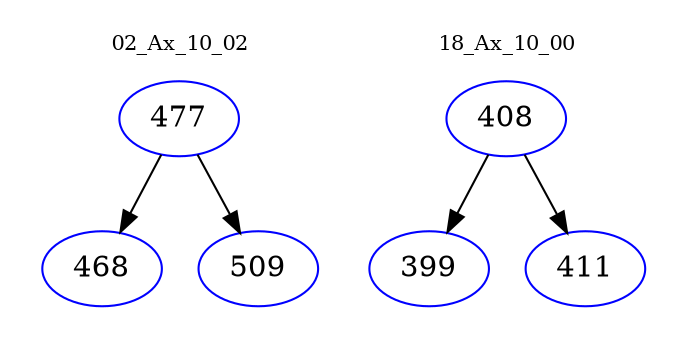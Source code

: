 digraph{
subgraph cluster_0 {
color = white
label = "02_Ax_10_02";
fontsize=10;
T0_477 [label="477", color="blue"]
T0_477 -> T0_468 [color="black"]
T0_468 [label="468", color="blue"]
T0_477 -> T0_509 [color="black"]
T0_509 [label="509", color="blue"]
}
subgraph cluster_1 {
color = white
label = "18_Ax_10_00";
fontsize=10;
T1_408 [label="408", color="blue"]
T1_408 -> T1_399 [color="black"]
T1_399 [label="399", color="blue"]
T1_408 -> T1_411 [color="black"]
T1_411 [label="411", color="blue"]
}
}
